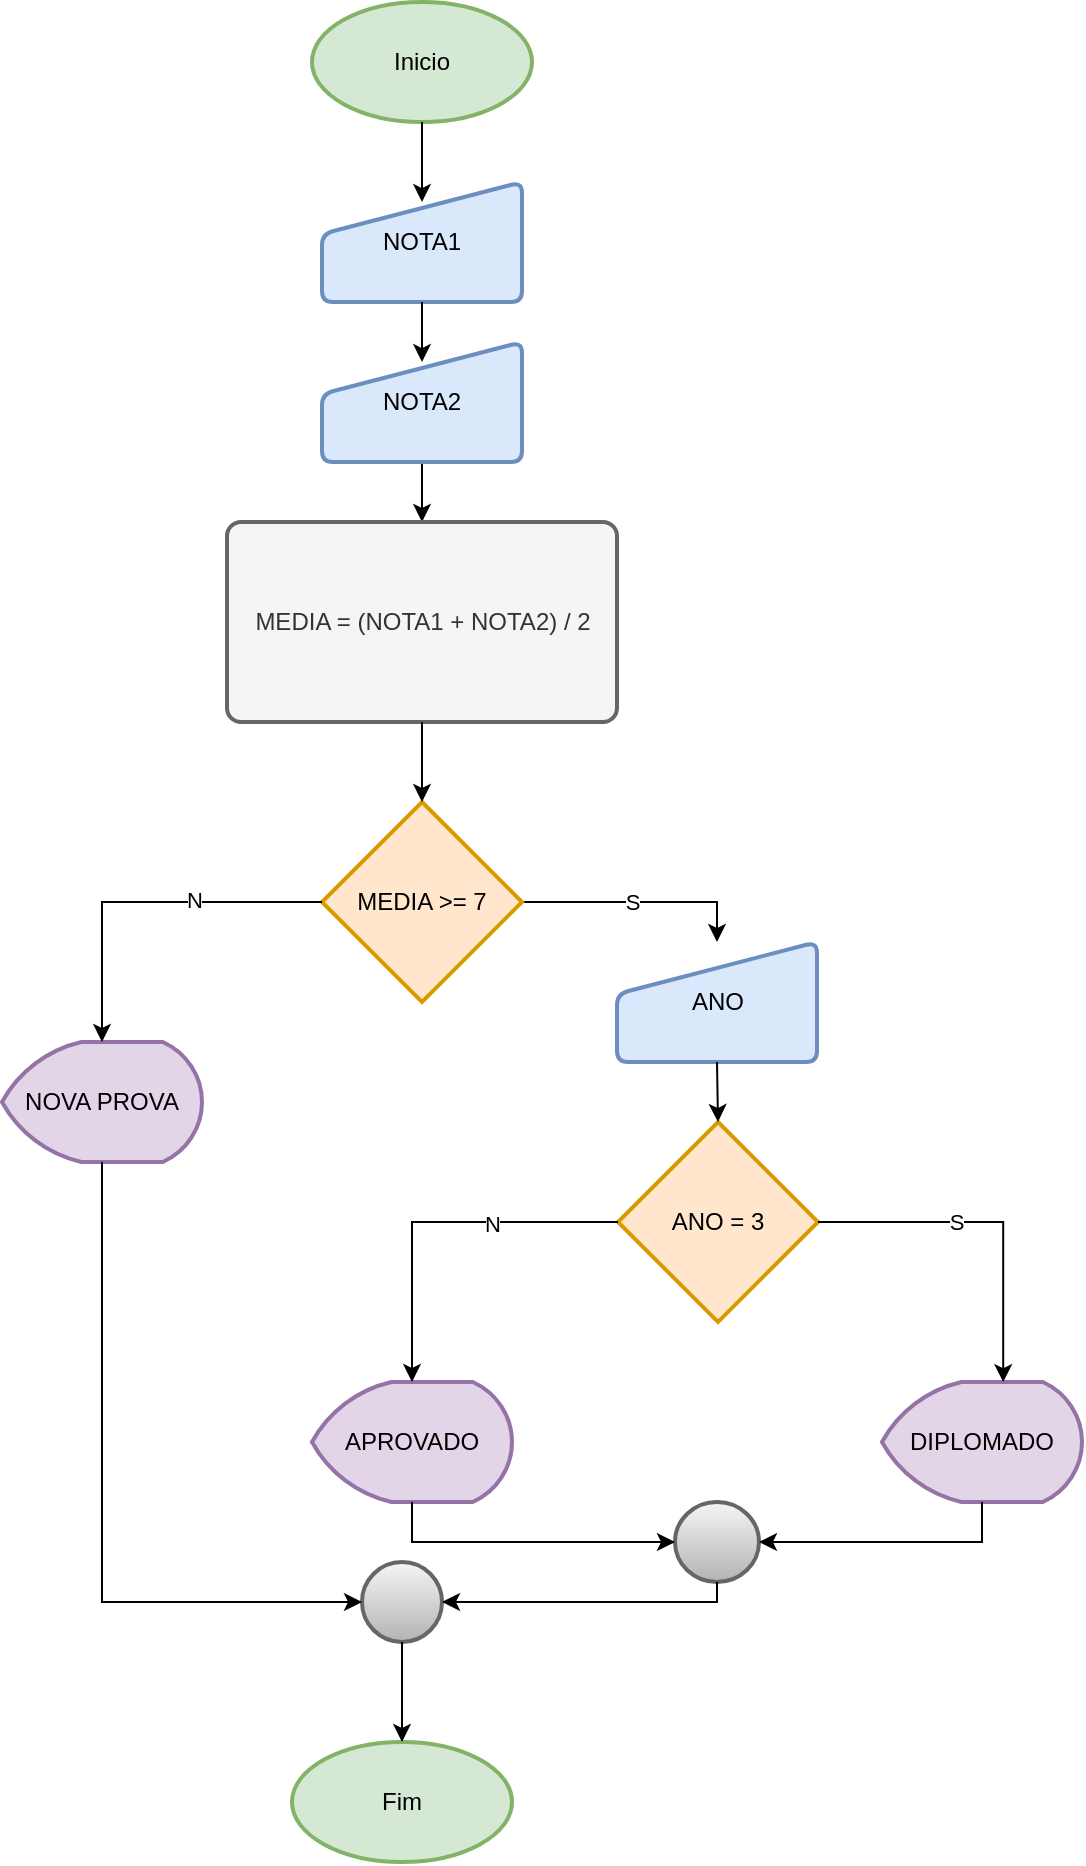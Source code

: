 <mxfile version="26.1.0">
  <diagram name="Página-1" id="YJJRnNdDditSqREs5Thc">
    <mxGraphModel dx="1750" dy="3366" grid="1" gridSize="10" guides="1" tooltips="1" connect="1" arrows="1" fold="1" page="1" pageScale="1" pageWidth="827" pageHeight="1169" math="0" shadow="0">
      <root>
        <mxCell id="0" />
        <mxCell id="1" parent="0" />
        <mxCell id="VxfXFjRvV8mxgG-HYUAd-1" value="Inicio" style="strokeWidth=2;html=1;shape=mxgraph.flowchart.start_1;whiteSpace=wrap;fillColor=#d5e8d4;strokeColor=#82b366;" vertex="1" parent="1">
          <mxGeometry x="325" y="-2300" width="110" height="60" as="geometry" />
        </mxCell>
        <mxCell id="VxfXFjRvV8mxgG-HYUAd-3" value="NOTA1" style="html=1;strokeWidth=2;shape=manualInput;whiteSpace=wrap;rounded=1;size=26;arcSize=11;fillColor=#dae8fc;strokeColor=#6c8ebf;" vertex="1" parent="1">
          <mxGeometry x="330" y="-2210" width="100" height="60" as="geometry" />
        </mxCell>
        <mxCell id="VxfXFjRvV8mxgG-HYUAd-4" value="Fim" style="strokeWidth=2;html=1;shape=mxgraph.flowchart.start_1;whiteSpace=wrap;fillColor=#d5e8d4;strokeColor=#82b366;" vertex="1" parent="1">
          <mxGeometry x="315" y="-1430" width="110" height="60" as="geometry" />
        </mxCell>
        <mxCell id="VxfXFjRvV8mxgG-HYUAd-9" style="edgeStyle=orthogonalEdgeStyle;rounded=0;orthogonalLoop=1;jettySize=auto;html=1;exitX=0.5;exitY=1;exitDx=0;exitDy=0;entryX=0.5;entryY=0;entryDx=0;entryDy=0;" edge="1" parent="1" source="VxfXFjRvV8mxgG-HYUAd-5" target="VxfXFjRvV8mxgG-HYUAd-6">
          <mxGeometry relative="1" as="geometry" />
        </mxCell>
        <mxCell id="VxfXFjRvV8mxgG-HYUAd-5" value="NOTA2" style="html=1;strokeWidth=2;shape=manualInput;whiteSpace=wrap;rounded=1;size=26;arcSize=11;fillColor=#dae8fc;strokeColor=#6c8ebf;" vertex="1" parent="1">
          <mxGeometry x="330" y="-2130" width="100" height="60" as="geometry" />
        </mxCell>
        <mxCell id="VxfXFjRvV8mxgG-HYUAd-6" value="MEDIA = (NOTA1 + NOTA2) / 2" style="rounded=1;whiteSpace=wrap;html=1;absoluteArcSize=1;arcSize=14;strokeWidth=2;fillColor=#f5f5f5;fontColor=#333333;strokeColor=#666666;" vertex="1" parent="1">
          <mxGeometry x="282.5" y="-2040" width="195" height="100" as="geometry" />
        </mxCell>
        <mxCell id="VxfXFjRvV8mxgG-HYUAd-7" style="edgeStyle=orthogonalEdgeStyle;rounded=0;orthogonalLoop=1;jettySize=auto;html=1;exitX=0.5;exitY=1;exitDx=0;exitDy=0;exitPerimeter=0;entryX=0.5;entryY=0.167;entryDx=0;entryDy=0;entryPerimeter=0;" edge="1" parent="1" source="VxfXFjRvV8mxgG-HYUAd-1" target="VxfXFjRvV8mxgG-HYUAd-3">
          <mxGeometry relative="1" as="geometry" />
        </mxCell>
        <mxCell id="VxfXFjRvV8mxgG-HYUAd-8" style="edgeStyle=orthogonalEdgeStyle;rounded=0;orthogonalLoop=1;jettySize=auto;html=1;exitX=0.5;exitY=1;exitDx=0;exitDy=0;entryX=0.5;entryY=0.167;entryDx=0;entryDy=0;entryPerimeter=0;" edge="1" parent="1" source="VxfXFjRvV8mxgG-HYUAd-3" target="VxfXFjRvV8mxgG-HYUAd-5">
          <mxGeometry relative="1" as="geometry" />
        </mxCell>
        <mxCell id="VxfXFjRvV8mxgG-HYUAd-32" style="edgeStyle=orthogonalEdgeStyle;rounded=0;orthogonalLoop=1;jettySize=auto;html=1;exitX=1;exitY=0.5;exitDx=0;exitDy=0;exitPerimeter=0;entryX=0.5;entryY=0;entryDx=0;entryDy=0;" edge="1" parent="1" source="VxfXFjRvV8mxgG-HYUAd-10" target="VxfXFjRvV8mxgG-HYUAd-30">
          <mxGeometry relative="1" as="geometry" />
        </mxCell>
        <mxCell id="VxfXFjRvV8mxgG-HYUAd-39" value="S" style="edgeLabel;html=1;align=center;verticalAlign=middle;resizable=0;points=[];" vertex="1" connectable="0" parent="VxfXFjRvV8mxgG-HYUAd-32">
          <mxGeometry x="-0.075" relative="1" as="geometry">
            <mxPoint as="offset" />
          </mxGeometry>
        </mxCell>
        <mxCell id="VxfXFjRvV8mxgG-HYUAd-10" value="MEDIA &amp;gt;= 7" style="strokeWidth=2;html=1;shape=mxgraph.flowchart.decision;whiteSpace=wrap;fillColor=#ffe6cc;strokeColor=#d79b00;" vertex="1" parent="1">
          <mxGeometry x="330" y="-1900" width="100" height="100" as="geometry" />
        </mxCell>
        <mxCell id="VxfXFjRvV8mxgG-HYUAd-11" value="ANO = 3" style="strokeWidth=2;html=1;shape=mxgraph.flowchart.decision;whiteSpace=wrap;fillColor=#ffe6cc;strokeColor=#d79b00;" vertex="1" parent="1">
          <mxGeometry x="478" y="-1740" width="100" height="100" as="geometry" />
        </mxCell>
        <mxCell id="VxfXFjRvV8mxgG-HYUAd-13" value="NOVA PROVA" style="strokeWidth=2;html=1;shape=mxgraph.flowchart.display;whiteSpace=wrap;fillColor=#e1d5e7;strokeColor=#9673a6;" vertex="1" parent="1">
          <mxGeometry x="170" y="-1780" width="100" height="60" as="geometry" />
        </mxCell>
        <mxCell id="VxfXFjRvV8mxgG-HYUAd-14" style="edgeStyle=orthogonalEdgeStyle;rounded=0;orthogonalLoop=1;jettySize=auto;html=1;exitX=0;exitY=0.5;exitDx=0;exitDy=0;exitPerimeter=0;entryX=0.5;entryY=0;entryDx=0;entryDy=0;entryPerimeter=0;" edge="1" parent="1" source="VxfXFjRvV8mxgG-HYUAd-10" target="VxfXFjRvV8mxgG-HYUAd-13">
          <mxGeometry relative="1" as="geometry" />
        </mxCell>
        <mxCell id="VxfXFjRvV8mxgG-HYUAd-22" value="N" style="edgeLabel;html=1;align=center;verticalAlign=middle;resizable=0;points=[];" vertex="1" connectable="0" parent="VxfXFjRvV8mxgG-HYUAd-14">
          <mxGeometry x="-0.288" y="-1" relative="1" as="geometry">
            <mxPoint as="offset" />
          </mxGeometry>
        </mxCell>
        <mxCell id="VxfXFjRvV8mxgG-HYUAd-16" value="DIPLOMADO" style="strokeWidth=2;html=1;shape=mxgraph.flowchart.display;whiteSpace=wrap;fillColor=#e1d5e7;strokeColor=#9673a6;" vertex="1" parent="1">
          <mxGeometry x="610" y="-1610" width="100" height="60" as="geometry" />
        </mxCell>
        <mxCell id="VxfXFjRvV8mxgG-HYUAd-17" value="APROVADO" style="strokeWidth=2;html=1;shape=mxgraph.flowchart.display;whiteSpace=wrap;fillColor=#e1d5e7;strokeColor=#9673a6;" vertex="1" parent="1">
          <mxGeometry x="325" y="-1610" width="100" height="60" as="geometry" />
        </mxCell>
        <mxCell id="VxfXFjRvV8mxgG-HYUAd-18" style="edgeStyle=orthogonalEdgeStyle;rounded=0;orthogonalLoop=1;jettySize=auto;html=1;exitX=1;exitY=0.5;exitDx=0;exitDy=0;exitPerimeter=0;entryX=0.606;entryY=0.001;entryDx=0;entryDy=0;entryPerimeter=0;" edge="1" parent="1" source="VxfXFjRvV8mxgG-HYUAd-11" target="VxfXFjRvV8mxgG-HYUAd-16">
          <mxGeometry relative="1" as="geometry" />
        </mxCell>
        <mxCell id="VxfXFjRvV8mxgG-HYUAd-20" value="S" style="edgeLabel;html=1;align=center;verticalAlign=middle;resizable=0;points=[];" vertex="1" connectable="0" parent="VxfXFjRvV8mxgG-HYUAd-18">
          <mxGeometry x="-0.2" relative="1" as="geometry">
            <mxPoint as="offset" />
          </mxGeometry>
        </mxCell>
        <mxCell id="VxfXFjRvV8mxgG-HYUAd-19" style="edgeStyle=orthogonalEdgeStyle;rounded=0;orthogonalLoop=1;jettySize=auto;html=1;exitX=0;exitY=0.5;exitDx=0;exitDy=0;exitPerimeter=0;entryX=0.5;entryY=0;entryDx=0;entryDy=0;entryPerimeter=0;" edge="1" parent="1" source="VxfXFjRvV8mxgG-HYUAd-11" target="VxfXFjRvV8mxgG-HYUAd-17">
          <mxGeometry relative="1" as="geometry" />
        </mxCell>
        <mxCell id="VxfXFjRvV8mxgG-HYUAd-21" value="N" style="edgeLabel;html=1;align=center;verticalAlign=middle;resizable=0;points=[];" vertex="1" connectable="0" parent="VxfXFjRvV8mxgG-HYUAd-19">
          <mxGeometry x="-0.304" y="1" relative="1" as="geometry">
            <mxPoint as="offset" />
          </mxGeometry>
        </mxCell>
        <mxCell id="VxfXFjRvV8mxgG-HYUAd-23" value="" style="strokeWidth=2;html=1;shape=mxgraph.flowchart.start_2;whiteSpace=wrap;fillColor=#f5f5f5;gradientColor=#b3b3b3;strokeColor=#666666;" vertex="1" parent="1">
          <mxGeometry x="350" y="-1520" width="40" height="40" as="geometry" />
        </mxCell>
        <mxCell id="VxfXFjRvV8mxgG-HYUAd-24" style="edgeStyle=orthogonalEdgeStyle;rounded=0;orthogonalLoop=1;jettySize=auto;html=1;exitX=0.5;exitY=1;exitDx=0;exitDy=0;exitPerimeter=0;entryX=0;entryY=0.5;entryDx=0;entryDy=0;entryPerimeter=0;" edge="1" parent="1" source="VxfXFjRvV8mxgG-HYUAd-13" target="VxfXFjRvV8mxgG-HYUAd-23">
          <mxGeometry relative="1" as="geometry" />
        </mxCell>
        <mxCell id="VxfXFjRvV8mxgG-HYUAd-29" style="edgeStyle=orthogonalEdgeStyle;rounded=0;orthogonalLoop=1;jettySize=auto;html=1;exitX=0.5;exitY=1;exitDx=0;exitDy=0;exitPerimeter=0;entryX=0.5;entryY=0;entryDx=0;entryDy=0;entryPerimeter=0;" edge="1" parent="1" source="VxfXFjRvV8mxgG-HYUAd-23" target="VxfXFjRvV8mxgG-HYUAd-4">
          <mxGeometry relative="1" as="geometry" />
        </mxCell>
        <mxCell id="VxfXFjRvV8mxgG-HYUAd-30" value="ANO" style="html=1;strokeWidth=2;shape=manualInput;whiteSpace=wrap;rounded=1;size=26;arcSize=11;fillColor=#dae8fc;strokeColor=#6c8ebf;" vertex="1" parent="1">
          <mxGeometry x="477.5" y="-1830" width="100" height="60" as="geometry" />
        </mxCell>
        <mxCell id="VxfXFjRvV8mxgG-HYUAd-33" style="edgeStyle=orthogonalEdgeStyle;rounded=0;orthogonalLoop=1;jettySize=auto;html=1;exitX=0.5;exitY=1;exitDx=0;exitDy=0;entryX=0.5;entryY=0;entryDx=0;entryDy=0;entryPerimeter=0;" edge="1" parent="1" source="VxfXFjRvV8mxgG-HYUAd-30" target="VxfXFjRvV8mxgG-HYUAd-11">
          <mxGeometry relative="1" as="geometry" />
        </mxCell>
        <mxCell id="VxfXFjRvV8mxgG-HYUAd-34" value="" style="strokeWidth=2;html=1;shape=mxgraph.flowchart.start_2;whiteSpace=wrap;fillColor=#f5f5f5;gradientColor=#b3b3b3;strokeColor=#666666;" vertex="1" parent="1">
          <mxGeometry x="506.5" y="-1550" width="42" height="40" as="geometry" />
        </mxCell>
        <mxCell id="VxfXFjRvV8mxgG-HYUAd-35" style="edgeStyle=orthogonalEdgeStyle;rounded=0;orthogonalLoop=1;jettySize=auto;html=1;exitX=0.5;exitY=1;exitDx=0;exitDy=0;exitPerimeter=0;entryX=0;entryY=0.5;entryDx=0;entryDy=0;entryPerimeter=0;" edge="1" parent="1" source="VxfXFjRvV8mxgG-HYUAd-17" target="VxfXFjRvV8mxgG-HYUAd-34">
          <mxGeometry relative="1" as="geometry" />
        </mxCell>
        <mxCell id="VxfXFjRvV8mxgG-HYUAd-36" style="edgeStyle=orthogonalEdgeStyle;rounded=0;orthogonalLoop=1;jettySize=auto;html=1;exitX=0.5;exitY=1;exitDx=0;exitDy=0;exitPerimeter=0;entryX=1;entryY=0.5;entryDx=0;entryDy=0;entryPerimeter=0;" edge="1" parent="1" source="VxfXFjRvV8mxgG-HYUAd-16" target="VxfXFjRvV8mxgG-HYUAd-34">
          <mxGeometry relative="1" as="geometry" />
        </mxCell>
        <mxCell id="VxfXFjRvV8mxgG-HYUAd-38" style="edgeStyle=orthogonalEdgeStyle;rounded=0;orthogonalLoop=1;jettySize=auto;html=1;exitX=0.5;exitY=1;exitDx=0;exitDy=0;exitPerimeter=0;entryX=1;entryY=0.5;entryDx=0;entryDy=0;entryPerimeter=0;" edge="1" parent="1" source="VxfXFjRvV8mxgG-HYUAd-34" target="VxfXFjRvV8mxgG-HYUAd-23">
          <mxGeometry relative="1" as="geometry">
            <Array as="points">
              <mxPoint x="528" y="-1500" />
            </Array>
          </mxGeometry>
        </mxCell>
        <mxCell id="VxfXFjRvV8mxgG-HYUAd-40" style="edgeStyle=orthogonalEdgeStyle;rounded=0;orthogonalLoop=1;jettySize=auto;html=1;exitX=0.5;exitY=1;exitDx=0;exitDy=0;entryX=0.5;entryY=0;entryDx=0;entryDy=0;entryPerimeter=0;" edge="1" parent="1" source="VxfXFjRvV8mxgG-HYUAd-6" target="VxfXFjRvV8mxgG-HYUAd-10">
          <mxGeometry relative="1" as="geometry" />
        </mxCell>
      </root>
    </mxGraphModel>
  </diagram>
</mxfile>

